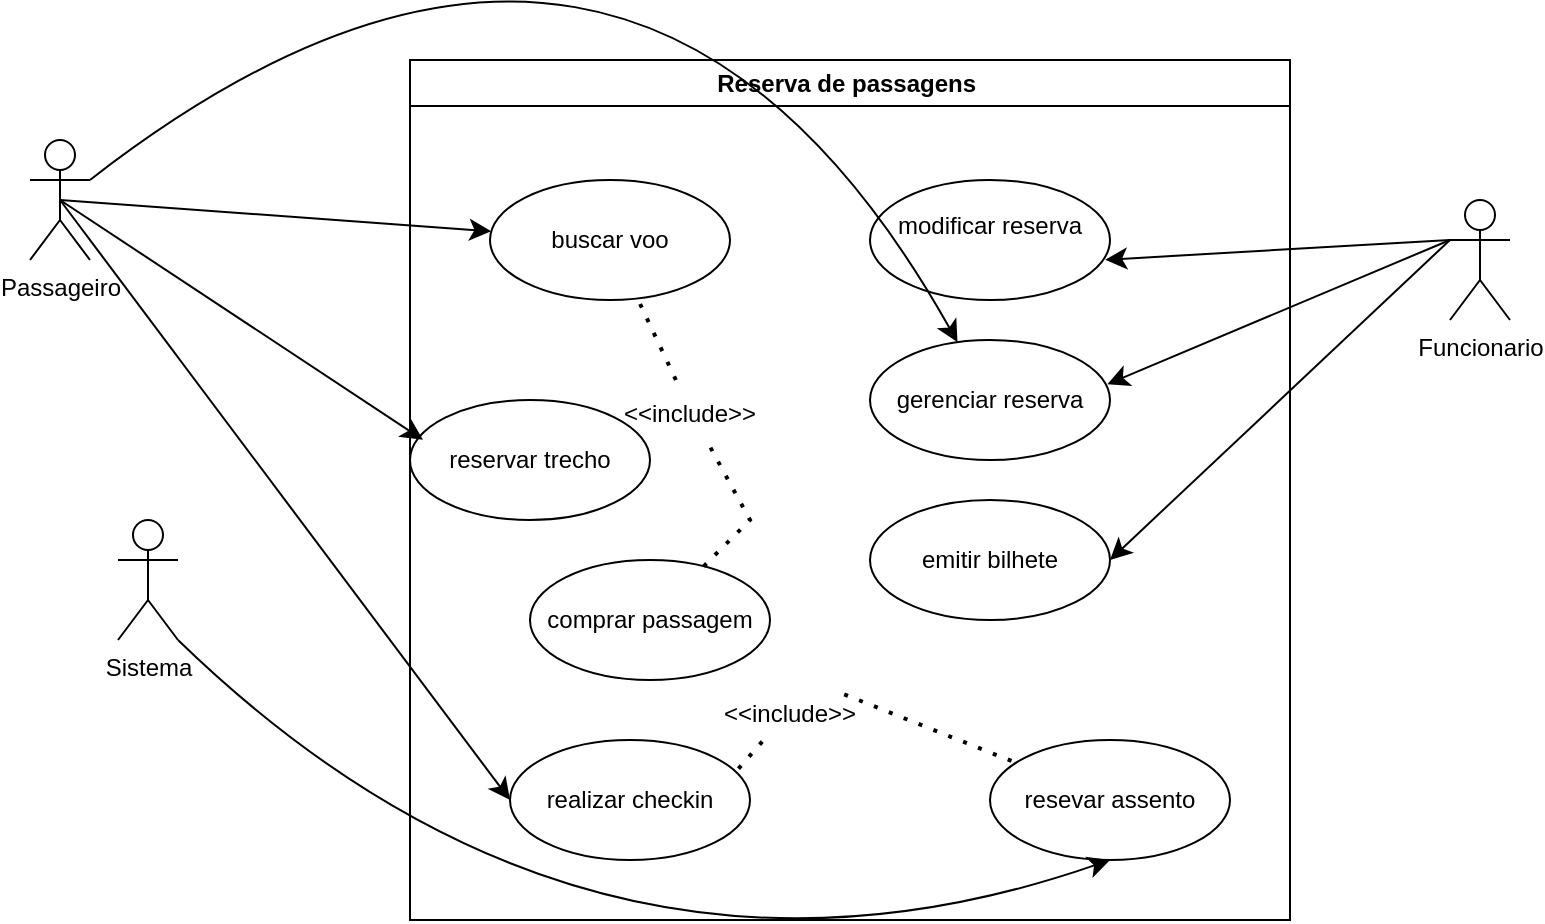 <mxfile version="23.1.5" type="github" pages="4">
  <diagram name="passagem" id="e7e014a7-5840-1c2e-5031-d8a46d1fe8dd">
    <mxGraphModel dx="978" dy="529" grid="1" gridSize="10" guides="1" tooltips="1" connect="1" arrows="1" fold="1" page="1" pageScale="1" pageWidth="1169" pageHeight="826" background="none" math="0" shadow="0">
      <root>
        <mxCell id="0" />
        <mxCell id="1" parent="0" />
        <mxCell id="bTuY_2ifHySx3h4_J5hB-41" value="Reserva de passagens&amp;nbsp;" style="swimlane;whiteSpace=wrap;html=1;" vertex="1" parent="1">
          <mxGeometry x="290" y="170" width="440" height="430" as="geometry" />
        </mxCell>
        <mxCell id="bTuY_2ifHySx3h4_J5hB-47" value="buscar voo" style="ellipse;whiteSpace=wrap;html=1;" vertex="1" parent="bTuY_2ifHySx3h4_J5hB-41">
          <mxGeometry x="40" y="60" width="120" height="60" as="geometry" />
        </mxCell>
        <mxCell id="bTuY_2ifHySx3h4_J5hB-55" value="reservar trecho" style="ellipse;whiteSpace=wrap;html=1;" vertex="1" parent="bTuY_2ifHySx3h4_J5hB-41">
          <mxGeometry y="170" width="120" height="60" as="geometry" />
        </mxCell>
        <mxCell id="bTuY_2ifHySx3h4_J5hB-56" value="comprar passagem" style="ellipse;whiteSpace=wrap;html=1;" vertex="1" parent="bTuY_2ifHySx3h4_J5hB-41">
          <mxGeometry x="60" y="250" width="120" height="60" as="geometry" />
        </mxCell>
        <mxCell id="bTuY_2ifHySx3h4_J5hB-59" value="modificar reserva&lt;div&gt;&lt;br/&gt;&lt;/div&gt;" style="ellipse;whiteSpace=wrap;html=1;" vertex="1" parent="bTuY_2ifHySx3h4_J5hB-41">
          <mxGeometry x="230" y="60" width="120" height="60" as="geometry" />
        </mxCell>
        <mxCell id="bTuY_2ifHySx3h4_J5hB-60" value="gerenciar reserva" style="ellipse;whiteSpace=wrap;html=1;" vertex="1" parent="bTuY_2ifHySx3h4_J5hB-41">
          <mxGeometry x="230" y="140" width="120" height="60" as="geometry" />
        </mxCell>
        <mxCell id="bTuY_2ifHySx3h4_J5hB-65" value="emitir bilhete" style="ellipse;whiteSpace=wrap;html=1;" vertex="1" parent="bTuY_2ifHySx3h4_J5hB-41">
          <mxGeometry x="230" y="220" width="120" height="60" as="geometry" />
        </mxCell>
        <mxCell id="bTuY_2ifHySx3h4_J5hB-67" value="realizar checkin" style="ellipse;whiteSpace=wrap;html=1;" vertex="1" parent="bTuY_2ifHySx3h4_J5hB-41">
          <mxGeometry x="50" y="340" width="120" height="60" as="geometry" />
        </mxCell>
        <mxCell id="bTuY_2ifHySx3h4_J5hB-66" value="resevar assento" style="ellipse;whiteSpace=wrap;html=1;" vertex="1" parent="bTuY_2ifHySx3h4_J5hB-41">
          <mxGeometry x="290" y="340" width="120" height="60" as="geometry" />
        </mxCell>
        <mxCell id="bTuY_2ifHySx3h4_J5hB-84" value="" style="endArrow=none;dashed=1;html=1;dashPattern=1 3;strokeWidth=2;rounded=0;fontSize=12;startSize=8;endSize=8;" edge="1" parent="bTuY_2ifHySx3h4_J5hB-41" source="bTuY_2ifHySx3h4_J5hB-86" target="bTuY_2ifHySx3h4_J5hB-47">
          <mxGeometry width="50" height="50" relative="1" as="geometry">
            <mxPoint x="200" y="250" as="sourcePoint" />
            <mxPoint x="250" y="200" as="targetPoint" />
            <Array as="points" />
          </mxGeometry>
        </mxCell>
        <mxCell id="bTuY_2ifHySx3h4_J5hB-85" value="" style="endArrow=none;dashed=1;html=1;dashPattern=1 3;strokeWidth=2;rounded=0;fontSize=12;startSize=8;endSize=8;exitX=0.952;exitY=0.239;exitDx=0;exitDy=0;exitPerimeter=0;" edge="1" parent="bTuY_2ifHySx3h4_J5hB-41" source="bTuY_2ifHySx3h4_J5hB-87" target="bTuY_2ifHySx3h4_J5hB-66">
          <mxGeometry width="50" height="50" relative="1" as="geometry">
            <mxPoint x="200" y="250" as="sourcePoint" />
            <mxPoint x="250" y="200" as="targetPoint" />
          </mxGeometry>
        </mxCell>
        <mxCell id="IthjM8E0NgC6a8ls3jyf-2" value="" style="endArrow=none;dashed=1;html=1;dashPattern=1 3;strokeWidth=2;rounded=0;fontSize=12;startSize=8;endSize=8;" edge="1" parent="bTuY_2ifHySx3h4_J5hB-41" source="bTuY_2ifHySx3h4_J5hB-56" target="bTuY_2ifHySx3h4_J5hB-86">
          <mxGeometry width="50" height="50" relative="1" as="geometry">
            <mxPoint x="418" y="420" as="sourcePoint" />
            <mxPoint x="408" y="289" as="targetPoint" />
            <Array as="points">
              <mxPoint x="170" y="230" />
            </Array>
          </mxGeometry>
        </mxCell>
        <mxCell id="bTuY_2ifHySx3h4_J5hB-86" value="&lt;font style=&quot;font-size: 12px;&quot;&gt;&amp;lt;&amp;lt;include&amp;gt;&amp;gt;&lt;/font&gt;" style="text;html=1;align=center;verticalAlign=middle;whiteSpace=wrap;rounded=0;fontSize=16;" vertex="1" parent="bTuY_2ifHySx3h4_J5hB-41">
          <mxGeometry x="110" y="160" width="60" height="30" as="geometry" />
        </mxCell>
        <mxCell id="IthjM8E0NgC6a8ls3jyf-3" value="" style="endArrow=none;dashed=1;html=1;dashPattern=1 3;strokeWidth=2;rounded=0;fontSize=12;startSize=8;endSize=8;exitX=0.952;exitY=0.239;exitDx=0;exitDy=0;exitPerimeter=0;" edge="1" parent="bTuY_2ifHySx3h4_J5hB-41" source="bTuY_2ifHySx3h4_J5hB-67" target="bTuY_2ifHySx3h4_J5hB-87">
          <mxGeometry width="50" height="50" relative="1" as="geometry">
            <mxPoint x="444" y="494" as="sourcePoint" />
            <mxPoint x="522" y="503" as="targetPoint" />
          </mxGeometry>
        </mxCell>
        <mxCell id="bTuY_2ifHySx3h4_J5hB-87" value="&lt;font style=&quot;font-size: 12px;&quot;&gt;&amp;lt;&amp;lt;include&amp;gt;&amp;gt;&lt;/font&gt;" style="text;html=1;align=center;verticalAlign=middle;whiteSpace=wrap;rounded=0;fontSize=16;" vertex="1" parent="bTuY_2ifHySx3h4_J5hB-41">
          <mxGeometry x="160" y="310" width="60" height="30" as="geometry" />
        </mxCell>
        <mxCell id="bTuY_2ifHySx3h4_J5hB-69" style="edgeStyle=none;curved=1;rounded=0;orthogonalLoop=1;jettySize=auto;html=1;exitX=0.5;exitY=0.5;exitDx=0;exitDy=0;exitPerimeter=0;fontSize=12;startSize=8;endSize=8;" edge="1" parent="1" source="bTuY_2ifHySx3h4_J5hB-42" target="bTuY_2ifHySx3h4_J5hB-47">
          <mxGeometry relative="1" as="geometry" />
        </mxCell>
        <mxCell id="bTuY_2ifHySx3h4_J5hB-72" style="edgeStyle=none;curved=1;rounded=0;orthogonalLoop=1;jettySize=auto;html=1;exitX=0.5;exitY=0.5;exitDx=0;exitDy=0;exitPerimeter=0;entryX=0;entryY=0.5;entryDx=0;entryDy=0;fontSize=12;startSize=8;endSize=8;" edge="1" parent="1" source="bTuY_2ifHySx3h4_J5hB-42" target="bTuY_2ifHySx3h4_J5hB-67">
          <mxGeometry relative="1" as="geometry" />
        </mxCell>
        <mxCell id="bTuY_2ifHySx3h4_J5hB-74" style="edgeStyle=none;curved=1;rounded=0;orthogonalLoop=1;jettySize=auto;html=1;exitX=1;exitY=0.333;exitDx=0;exitDy=0;exitPerimeter=0;fontSize=12;startSize=8;endSize=8;" edge="1" parent="1" source="bTuY_2ifHySx3h4_J5hB-42" target="bTuY_2ifHySx3h4_J5hB-60">
          <mxGeometry relative="1" as="geometry">
            <Array as="points">
              <mxPoint x="400" y="20" />
            </Array>
          </mxGeometry>
        </mxCell>
        <mxCell id="bTuY_2ifHySx3h4_J5hB-42" value="Passageiro" style="shape=umlActor;verticalLabelPosition=bottom;verticalAlign=top;html=1;outlineConnect=0;" vertex="1" parent="1">
          <mxGeometry x="100" y="210" width="30" height="60" as="geometry" />
        </mxCell>
        <mxCell id="bTuY_2ifHySx3h4_J5hB-79" style="edgeStyle=none;curved=1;rounded=0;orthogonalLoop=1;jettySize=auto;html=1;exitX=0;exitY=0.333;exitDx=0;exitDy=0;exitPerimeter=0;entryX=1;entryY=0.5;entryDx=0;entryDy=0;fontSize=12;startSize=8;endSize=8;" edge="1" parent="1" source="bTuY_2ifHySx3h4_J5hB-45" target="bTuY_2ifHySx3h4_J5hB-65">
          <mxGeometry relative="1" as="geometry" />
        </mxCell>
        <mxCell id="bTuY_2ifHySx3h4_J5hB-45" value="Funcionario&lt;div&gt;&lt;br/&gt;&lt;/div&gt;" style="shape=umlActor;verticalLabelPosition=bottom;verticalAlign=top;html=1;outlineConnect=0;" vertex="1" parent="1">
          <mxGeometry x="810" y="240" width="30" height="60" as="geometry" />
        </mxCell>
        <mxCell id="7cjV_WNWSXSYPgdYOGyX-1" style="edgeStyle=none;curved=1;rounded=0;orthogonalLoop=1;jettySize=auto;html=1;exitX=1;exitY=1;exitDx=0;exitDy=0;exitPerimeter=0;entryX=0.5;entryY=1;entryDx=0;entryDy=0;fontSize=12;startSize=8;endSize=8;" edge="1" parent="1" source="bTuY_2ifHySx3h4_J5hB-63" target="bTuY_2ifHySx3h4_J5hB-66">
          <mxGeometry relative="1" as="geometry">
            <Array as="points">
              <mxPoint x="380" y="660" />
            </Array>
          </mxGeometry>
        </mxCell>
        <mxCell id="bTuY_2ifHySx3h4_J5hB-63" value="Sistema&lt;div&gt;&lt;br/&gt;&lt;/div&gt;" style="shape=umlActor;verticalLabelPosition=bottom;verticalAlign=top;html=1;outlineConnect=0;" vertex="1" parent="1">
          <mxGeometry x="144" y="400" width="30" height="60" as="geometry" />
        </mxCell>
        <mxCell id="bTuY_2ifHySx3h4_J5hB-70" style="edgeStyle=none;curved=1;rounded=0;orthogonalLoop=1;jettySize=auto;html=1;exitX=0.5;exitY=0.5;exitDx=0;exitDy=0;exitPerimeter=0;entryX=0.054;entryY=0.331;entryDx=0;entryDy=0;entryPerimeter=0;fontSize=12;startSize=8;endSize=8;" edge="1" parent="1" source="bTuY_2ifHySx3h4_J5hB-42" target="bTuY_2ifHySx3h4_J5hB-55">
          <mxGeometry relative="1" as="geometry" />
        </mxCell>
        <mxCell id="bTuY_2ifHySx3h4_J5hB-76" style="edgeStyle=none;curved=1;rounded=0;orthogonalLoop=1;jettySize=auto;html=1;exitX=0;exitY=0.333;exitDx=0;exitDy=0;exitPerimeter=0;entryX=0.98;entryY=0.665;entryDx=0;entryDy=0;entryPerimeter=0;fontSize=12;startSize=8;endSize=8;" edge="1" parent="1" source="bTuY_2ifHySx3h4_J5hB-45" target="bTuY_2ifHySx3h4_J5hB-59">
          <mxGeometry relative="1" as="geometry" />
        </mxCell>
        <mxCell id="bTuY_2ifHySx3h4_J5hB-78" style="edgeStyle=none;curved=1;rounded=0;orthogonalLoop=1;jettySize=auto;html=1;exitX=0;exitY=0.333;exitDx=0;exitDy=0;exitPerimeter=0;entryX=0.989;entryY=0.369;entryDx=0;entryDy=0;entryPerimeter=0;fontSize=12;startSize=8;endSize=8;" edge="1" parent="1" source="bTuY_2ifHySx3h4_J5hB-45" target="bTuY_2ifHySx3h4_J5hB-60">
          <mxGeometry relative="1" as="geometry" />
        </mxCell>
      </root>
    </mxGraphModel>
  </diagram>
  <diagram id="fVBwlaTIZfIBu8pahHjH" name="biblioteca">
    <mxGraphModel dx="1326" dy="901" grid="0" gridSize="10" guides="1" tooltips="1" connect="1" arrows="1" fold="1" page="0" pageScale="1" pageWidth="827" pageHeight="1169" math="0" shadow="0">
      <root>
        <mxCell id="0" />
        <mxCell id="1" parent="0" />
        <mxCell id="j6Geos7_DmLptAHbw5nl-1" value="Gestão de biblioteca" style="swimlane;whiteSpace=wrap;html=1;" vertex="1" parent="1">
          <mxGeometry x="-8" y="-51" width="458" height="494" as="geometry" />
        </mxCell>
        <mxCell id="nlgVzagLxHFOSnjScrq1-6" value="Localizar livro" style="ellipse;whiteSpace=wrap;html=1;" vertex="1" parent="j6Geos7_DmLptAHbw5nl-1">
          <mxGeometry x="26" y="68" width="133" height="59" as="geometry" />
        </mxCell>
        <mxCell id="nlgVzagLxHFOSnjScrq1-7" value="Cadastrar usuário" style="ellipse;whiteSpace=wrap;html=1;" vertex="1" parent="j6Geos7_DmLptAHbw5nl-1">
          <mxGeometry x="302" y="56" width="118" height="59" as="geometry" />
        </mxCell>
        <mxCell id="nlgVzagLxHFOSnjScrq1-8" value="Verificar disponibilidade" style="ellipse;whiteSpace=wrap;html=1;" vertex="1" parent="j6Geos7_DmLptAHbw5nl-1">
          <mxGeometry x="15" y="174" width="118" height="59" as="geometry" />
        </mxCell>
        <mxCell id="nlgVzagLxHFOSnjScrq1-9" value="Gerenciar locação" style="ellipse;whiteSpace=wrap;html=1;" vertex="1" parent="j6Geos7_DmLptAHbw5nl-1">
          <mxGeometry x="313" y="211" width="118" height="59" as="geometry" />
        </mxCell>
        <mxCell id="nlgVzagLxHFOSnjScrq1-10" value="Locar livro" style="ellipse;whiteSpace=wrap;html=1;" vertex="1" parent="j6Geos7_DmLptAHbw5nl-1">
          <mxGeometry x="139" y="311" width="118" height="59" as="geometry" />
        </mxCell>
        <mxCell id="nlgVzagLxHFOSnjScrq1-11" value="Notificar atraso" style="ellipse;whiteSpace=wrap;html=1;" vertex="1" parent="j6Geos7_DmLptAHbw5nl-1">
          <mxGeometry x="308" y="407" width="118" height="59" as="geometry" />
        </mxCell>
        <mxCell id="nlgVzagLxHFOSnjScrq1-12" value="Devolver livro" style="ellipse;whiteSpace=wrap;html=1;" vertex="1" parent="j6Geos7_DmLptAHbw5nl-1">
          <mxGeometry x="29" y="352" width="118" height="59" as="geometry" />
        </mxCell>
        <mxCell id="nlgVzagLxHFOSnjScrq1-13" value="Gerenciar LIvros" style="ellipse;whiteSpace=wrap;html=1;" vertex="1" parent="j6Geos7_DmLptAHbw5nl-1">
          <mxGeometry x="310" y="287" width="118" height="59" as="geometry" />
        </mxCell>
        <mxCell id="nlgVzagLxHFOSnjScrq1-24" value="" style="endArrow=none;dashed=1;html=1;dashPattern=1 3;strokeWidth=2;rounded=0;fontSize=12;startSize=8;endSize=8;exitX=0.924;exitY=0.288;exitDx=0;exitDy=0;exitPerimeter=0;entryX=1;entryY=0.5;entryDx=0;entryDy=0;" edge="1" parent="j6Geos7_DmLptAHbw5nl-1" source="X005l-E3qv5P14sejOYt-1" target="nlgVzagLxHFOSnjScrq1-6">
          <mxGeometry width="50" height="50" relative="1" as="geometry">
            <mxPoint x="144" y="159" as="sourcePoint" />
            <mxPoint x="194" y="109" as="targetPoint" />
          </mxGeometry>
        </mxCell>
        <mxCell id="nlgVzagLxHFOSnjScrq1-26" value="" style="endArrow=none;dashed=1;html=1;dashPattern=1 3;strokeWidth=2;rounded=0;fontSize=12;startSize=8;endSize=8;entryX=0.229;entryY=0.898;entryDx=0;entryDy=0;entryPerimeter=0;exitX=1;exitY=0;exitDx=0;exitDy=0;" edge="1" parent="j6Geos7_DmLptAHbw5nl-1" source="X005l-E3qv5P14sejOYt-2" target="nlgVzagLxHFOSnjScrq1-7">
          <mxGeometry width="50" height="50" relative="1" as="geometry">
            <mxPoint x="242" y="245" as="sourcePoint" />
            <mxPoint x="292" y="195" as="targetPoint" />
          </mxGeometry>
        </mxCell>
        <mxCell id="DYihFHmzpy9Mutg4kjjV-2" value="Relocar livro" style="ellipse;whiteSpace=wrap;html=1;" vertex="1" parent="j6Geos7_DmLptAHbw5nl-1">
          <mxGeometry x="38" y="428" width="118" height="59" as="geometry" />
        </mxCell>
        <mxCell id="nlgVzagLxHFOSnjScrq1-27" value="" style="endArrow=none;dashed=1;html=1;dashPattern=1 3;strokeWidth=2;rounded=0;fontSize=12;startSize=8;endSize=8;entryX=0.449;entryY=1.034;entryDx=0;entryDy=0;entryPerimeter=0;" edge="1" parent="j6Geos7_DmLptAHbw5nl-1" source="X005l-E3qv5P14sejOYt-3" target="nlgVzagLxHFOSnjScrq1-8">
          <mxGeometry width="50" height="50" relative="1" as="geometry">
            <mxPoint x="119" y="273" as="sourcePoint" />
            <mxPoint x="292" y="195" as="targetPoint" />
          </mxGeometry>
        </mxCell>
        <mxCell id="DYihFHmzpy9Mutg4kjjV-5" value="Verificar status do estudante" style="ellipse;whiteSpace=wrap;html=1;" vertex="1" parent="j6Geos7_DmLptAHbw5nl-1">
          <mxGeometry x="175" y="96" width="118" height="59" as="geometry" />
        </mxCell>
        <mxCell id="DYihFHmzpy9Mutg4kjjV-7" value="" style="endArrow=none;dashed=1;html=1;dashPattern=1 3;strokeWidth=2;rounded=0;fontSize=12;startSize=8;endSize=8;exitX=0.5;exitY=1;exitDx=0;exitDy=0;" edge="1" parent="j6Geos7_DmLptAHbw5nl-1" source="5ozjHOUVoXHkYVvWSk0v-7" target="DYihFHmzpy9Mutg4kjjV-2">
          <mxGeometry width="50" height="50" relative="1" as="geometry">
            <mxPoint x="197" y="436.5" as="sourcePoint" />
            <mxPoint x="295" y="213" as="targetPoint" />
            <Array as="points">
              <mxPoint x="280" y="435" />
            </Array>
          </mxGeometry>
        </mxCell>
        <mxCell id="DYihFHmzpy9Mutg4kjjV-11" value="" style="endArrow=none;dashed=1;html=1;dashPattern=1 3;strokeWidth=2;rounded=0;fontSize=12;startSize=8;endSize=8;exitX=0;exitY=0.5;exitDx=0;exitDy=0;" edge="1" parent="j6Geos7_DmLptAHbw5nl-1" source="5ozjHOUVoXHkYVvWSk0v-5">
          <mxGeometry width="50" height="50" relative="1" as="geometry">
            <mxPoint x="233" y="361" as="sourcePoint" />
            <mxPoint x="181" y="322" as="targetPoint" />
          </mxGeometry>
        </mxCell>
        <mxCell id="DYihFHmzpy9Mutg4kjjV-12" value="" style="endArrow=none;dashed=1;html=1;dashPattern=1 3;strokeWidth=2;rounded=0;fontSize=12;startSize=8;endSize=8;entryX=0.449;entryY=1.034;entryDx=0;entryDy=0;entryPerimeter=0;" edge="1" parent="j6Geos7_DmLptAHbw5nl-1" source="nlgVzagLxHFOSnjScrq1-10" target="X005l-E3qv5P14sejOYt-3">
          <mxGeometry width="50" height="50" relative="1" as="geometry">
            <mxPoint x="102" y="200" as="sourcePoint" />
            <mxPoint x="64" y="168" as="targetPoint" />
          </mxGeometry>
        </mxCell>
        <mxCell id="X005l-E3qv5P14sejOYt-3" value="&lt;font style=&quot;font-size: 12px;&quot;&gt;&amp;lt;&amp;lt;include&amp;gt;&amp;gt;&lt;/font&gt;" style="text;html=1;align=center;verticalAlign=middle;whiteSpace=wrap;rounded=0;fontSize=16;" vertex="1" parent="j6Geos7_DmLptAHbw5nl-1">
          <mxGeometry x="46" y="257" width="60" height="30" as="geometry" />
        </mxCell>
        <mxCell id="DYihFHmzpy9Mutg4kjjV-13" value="" style="endArrow=none;dashed=1;html=1;dashPattern=1 3;strokeWidth=2;rounded=0;fontSize=12;startSize=8;endSize=8;exitX=0.924;exitY=0.288;exitDx=0;exitDy=0;exitPerimeter=0;entryX=1;entryY=0.5;entryDx=0;entryDy=0;" edge="1" parent="j6Geos7_DmLptAHbw5nl-1" source="nlgVzagLxHFOSnjScrq1-8" target="X005l-E3qv5P14sejOYt-1">
          <mxGeometry width="50" height="50" relative="1" as="geometry">
            <mxPoint x="109" y="124" as="sourcePoint" />
            <mxPoint x="171" y="31" as="targetPoint" />
          </mxGeometry>
        </mxCell>
        <mxCell id="X005l-E3qv5P14sejOYt-1" value="&lt;font style=&quot;font-size: 12px;&quot;&gt;&amp;lt;&amp;lt;include&amp;gt;&amp;gt;&lt;/font&gt;" style="text;html=1;align=center;verticalAlign=middle;whiteSpace=wrap;rounded=0;fontSize=16;" vertex="1" parent="j6Geos7_DmLptAHbw5nl-1">
          <mxGeometry x="73" y="132.5" width="60" height="30" as="geometry" />
        </mxCell>
        <mxCell id="DYihFHmzpy9Mutg4kjjV-14" value="" style="endArrow=none;dashed=1;html=1;dashPattern=1 3;strokeWidth=2;rounded=0;fontSize=12;startSize=8;endSize=8;entryX=0.229;entryY=0.898;entryDx=0;entryDy=0;entryPerimeter=0;exitX=1;exitY=0;exitDx=0;exitDy=0;" edge="1" parent="j6Geos7_DmLptAHbw5nl-1" source="nlgVzagLxHFOSnjScrq1-10" target="X005l-E3qv5P14sejOYt-2">
          <mxGeometry width="50" height="50" relative="1" as="geometry">
            <mxPoint x="169" y="209" as="sourcePoint" />
            <mxPoint x="321" y="63" as="targetPoint" />
          </mxGeometry>
        </mxCell>
        <mxCell id="X005l-E3qv5P14sejOYt-2" value="&lt;font style=&quot;font-size: 12px;&quot;&gt;&amp;lt;&amp;lt;include&amp;gt;&amp;gt;&lt;/font&gt;" style="text;html=1;align=center;verticalAlign=middle;whiteSpace=wrap;rounded=0;fontSize=16;" vertex="1" parent="j6Geos7_DmLptAHbw5nl-1">
          <mxGeometry x="306" y="141.5" width="60" height="30" as="geometry" />
        </mxCell>
        <mxCell id="5ozjHOUVoXHkYVvWSk0v-5" value="&lt;font style=&quot;font-size: 12px;&quot;&gt;&amp;lt;&amp;lt;include&amp;gt;&amp;gt;&lt;/font&gt;" style="text;html=1;align=center;verticalAlign=middle;whiteSpace=wrap;rounded=0;fontSize=16;" vertex="1" parent="j6Geos7_DmLptAHbw5nl-1">
          <mxGeometry x="175" y="218" width="60" height="30" as="geometry" />
        </mxCell>
        <mxCell id="5ozjHOUVoXHkYVvWSk0v-6" value="" style="endArrow=none;dashed=1;html=1;dashPattern=1 3;strokeWidth=2;rounded=0;fontSize=12;startSize=8;endSize=8;exitX=0;exitY=0.5;exitDx=0;exitDy=0;" edge="1" parent="j6Geos7_DmLptAHbw5nl-1" source="DYihFHmzpy9Mutg4kjjV-5" target="5ozjHOUVoXHkYVvWSk0v-5">
          <mxGeometry width="50" height="50" relative="1" as="geometry">
            <mxPoint x="143" y="106" as="sourcePoint" />
            <mxPoint x="173" y="271" as="targetPoint" />
          </mxGeometry>
        </mxCell>
        <mxCell id="5ozjHOUVoXHkYVvWSk0v-7" value="&lt;font style=&quot;font-size: 12px;&quot;&gt;&amp;lt;&amp;lt;extend&amp;gt;&amp;gt;&lt;/font&gt;" style="text;html=1;align=center;verticalAlign=middle;whiteSpace=wrap;rounded=0;fontSize=16;" vertex="1" parent="j6Geos7_DmLptAHbw5nl-1">
          <mxGeometry x="250" y="416" width="60" height="30" as="geometry" />
        </mxCell>
        <mxCell id="5ozjHOUVoXHkYVvWSk0v-8" value="" style="endArrow=none;dashed=1;html=1;dashPattern=1 3;strokeWidth=2;rounded=0;fontSize=12;startSize=8;endSize=8;exitX=0.5;exitY=1;exitDx=0;exitDy=0;" edge="1" parent="j6Geos7_DmLptAHbw5nl-1" source="DYihFHmzpy9Mutg4kjjV-5" target="5ozjHOUVoXHkYVvWSk0v-7">
          <mxGeometry width="50" height="50" relative="1" as="geometry">
            <mxPoint x="226" y="104" as="sourcePoint" />
            <mxPoint x="146" y="400" as="targetPoint" />
            <Array as="points" />
          </mxGeometry>
        </mxCell>
        <mxCell id="nlgVzagLxHFOSnjScrq1-19" style="edgeStyle=none;curved=1;rounded=0;orthogonalLoop=1;jettySize=auto;html=1;exitX=0.5;exitY=0.5;exitDx=0;exitDy=0;exitPerimeter=0;fontSize=12;startSize=8;endSize=8;" edge="1" parent="1" source="nlgVzagLxHFOSnjScrq1-1" target="nlgVzagLxHFOSnjScrq1-6">
          <mxGeometry relative="1" as="geometry" />
        </mxCell>
        <mxCell id="nlgVzagLxHFOSnjScrq1-23" style="edgeStyle=none;curved=1;rounded=0;orthogonalLoop=1;jettySize=auto;html=1;exitX=0.5;exitY=0.5;exitDx=0;exitDy=0;exitPerimeter=0;fontSize=12;startSize=8;endSize=8;" edge="1" parent="1" source="nlgVzagLxHFOSnjScrq1-1" target="nlgVzagLxHFOSnjScrq1-12">
          <mxGeometry relative="1" as="geometry" />
        </mxCell>
        <mxCell id="DYihFHmzpy9Mutg4kjjV-3" style="edgeStyle=none;curved=1;rounded=0;orthogonalLoop=1;jettySize=auto;html=1;exitX=1;exitY=1;exitDx=0;exitDy=0;exitPerimeter=0;fontSize=12;startSize=8;endSize=8;" edge="1" parent="1" source="nlgVzagLxHFOSnjScrq1-1" target="DYihFHmzpy9Mutg4kjjV-2">
          <mxGeometry relative="1" as="geometry">
            <Array as="points">
              <mxPoint x="-177" y="421" />
            </Array>
          </mxGeometry>
        </mxCell>
        <mxCell id="nlgVzagLxHFOSnjScrq1-1" value="Estudante" style="shape=umlActor;verticalLabelPosition=bottom;verticalAlign=top;html=1;outlineConnect=0;" vertex="1" parent="1">
          <mxGeometry x="-147" y="91" width="30" height="60" as="geometry" />
        </mxCell>
        <mxCell id="nlgVzagLxHFOSnjScrq1-18" style="edgeStyle=none;curved=1;rounded=0;orthogonalLoop=1;jettySize=auto;html=1;exitX=0.5;exitY=0.5;exitDx=0;exitDy=0;exitPerimeter=0;entryX=1;entryY=0.5;entryDx=0;entryDy=0;fontSize=12;startSize=8;endSize=8;" edge="1" parent="1" source="nlgVzagLxHFOSnjScrq1-2" target="nlgVzagLxHFOSnjScrq1-11">
          <mxGeometry relative="1" as="geometry" />
        </mxCell>
        <mxCell id="jSt8gxEDG5biecXYIxc5-1" style="edgeStyle=none;curved=1;rounded=0;orthogonalLoop=1;jettySize=auto;html=1;exitX=0.5;exitY=0.5;exitDx=0;exitDy=0;exitPerimeter=0;fontSize=12;startSize=8;endSize=8;" edge="1" parent="1" source="nlgVzagLxHFOSnjScrq1-2" target="nlgVzagLxHFOSnjScrq1-10">
          <mxGeometry relative="1" as="geometry">
            <Array as="points">
              <mxPoint x="305" y="320" />
            </Array>
          </mxGeometry>
        </mxCell>
        <mxCell id="nlgVzagLxHFOSnjScrq1-2" value="SIstema" style="shape=umlActor;verticalLabelPosition=bottom;verticalAlign=top;html=1;outlineConnect=0;" vertex="1" parent="1">
          <mxGeometry x="530" y="294" width="30" height="60" as="geometry" />
        </mxCell>
        <mxCell id="nlgVzagLxHFOSnjScrq1-14" style="edgeStyle=none;curved=1;rounded=0;orthogonalLoop=1;jettySize=auto;html=1;exitX=0.5;exitY=0.5;exitDx=0;exitDy=0;exitPerimeter=0;fontSize=12;startSize=8;endSize=8;" edge="1" parent="1" source="nlgVzagLxHFOSnjScrq1-3" target="nlgVzagLxHFOSnjScrq1-7">
          <mxGeometry relative="1" as="geometry" />
        </mxCell>
        <mxCell id="nlgVzagLxHFOSnjScrq1-15" style="edgeStyle=none;curved=1;rounded=0;orthogonalLoop=1;jettySize=auto;html=1;exitX=0.5;exitY=0.5;exitDx=0;exitDy=0;exitPerimeter=0;fontSize=12;startSize=8;endSize=8;" edge="1" parent="1" source="nlgVzagLxHFOSnjScrq1-3" target="nlgVzagLxHFOSnjScrq1-9">
          <mxGeometry relative="1" as="geometry" />
        </mxCell>
        <mxCell id="nlgVzagLxHFOSnjScrq1-17" style="edgeStyle=none;curved=1;rounded=0;orthogonalLoop=1;jettySize=auto;html=1;exitX=0.5;exitY=0.5;exitDx=0;exitDy=0;exitPerimeter=0;entryX=1;entryY=0;entryDx=0;entryDy=0;fontSize=12;startSize=8;endSize=8;" edge="1" parent="1" source="nlgVzagLxHFOSnjScrq1-3" target="nlgVzagLxHFOSnjScrq1-13">
          <mxGeometry relative="1" as="geometry" />
        </mxCell>
        <mxCell id="nlgVzagLxHFOSnjScrq1-21" style="edgeStyle=none;curved=1;rounded=0;orthogonalLoop=1;jettySize=auto;html=1;exitX=0.5;exitY=0.5;exitDx=0;exitDy=0;exitPerimeter=0;fontSize=12;startSize=8;endSize=8;" edge="1" parent="1" source="nlgVzagLxHFOSnjScrq1-3" target="nlgVzagLxHFOSnjScrq1-6">
          <mxGeometry relative="1" as="geometry">
            <Array as="points">
              <mxPoint x="389" y="-289" />
            </Array>
          </mxGeometry>
        </mxCell>
        <mxCell id="nlgVzagLxHFOSnjScrq1-3" value="Bibliotecário" style="shape=umlActor;verticalLabelPosition=bottom;verticalAlign=top;html=1;outlineConnect=0;fontStyle=1" vertex="1" parent="1">
          <mxGeometry x="585" y="47" width="30" height="60" as="geometry" />
        </mxCell>
      </root>
    </mxGraphModel>
  </diagram>
  <diagram id="MXPufijlmOlHKZAgyr5K" name="comercioEletronico">
    <mxGraphModel dx="1280" dy="876" grid="0" gridSize="10" guides="1" tooltips="1" connect="1" arrows="1" fold="1" page="0" pageScale="1" pageWidth="827" pageHeight="1169" math="0" shadow="0">
      <root>
        <mxCell id="0" />
        <mxCell id="1" parent="0" />
        <mxCell id="REKRYiSPzwIHYZVFVedm-14" style="edgeStyle=none;curved=1;rounded=0;orthogonalLoop=1;jettySize=auto;html=1;exitX=0.5;exitY=0.5;exitDx=0;exitDy=0;exitPerimeter=0;entryX=0;entryY=0.5;entryDx=0;entryDy=0;fontSize=12;startSize=8;endSize=8;" edge="1" parent="1" source="uj6k5DtWUqaRUv-SvFCn-1" target="REKRYiSPzwIHYZVFVedm-11">
          <mxGeometry relative="1" as="geometry" />
        </mxCell>
        <mxCell id="REKRYiSPzwIHYZVFVedm-16" style="edgeStyle=none;curved=1;rounded=0;orthogonalLoop=1;jettySize=auto;html=1;exitX=0.5;exitY=0.5;exitDx=0;exitDy=0;exitPerimeter=0;fontSize=12;startSize=8;endSize=8;" edge="1" parent="1" source="uj6k5DtWUqaRUv-SvFCn-1" target="REKRYiSPzwIHYZVFVedm-1">
          <mxGeometry relative="1" as="geometry" />
        </mxCell>
        <mxCell id="REKRYiSPzwIHYZVFVedm-21" style="edgeStyle=none;curved=1;rounded=0;orthogonalLoop=1;jettySize=auto;html=1;exitX=0.5;exitY=0.5;exitDx=0;exitDy=0;exitPerimeter=0;entryX=0;entryY=0;entryDx=0;entryDy=0;fontSize=12;startSize=8;endSize=8;" edge="1" parent="1" source="uj6k5DtWUqaRUv-SvFCn-1" target="REKRYiSPzwIHYZVFVedm-12">
          <mxGeometry relative="1" as="geometry">
            <Array as="points">
              <mxPoint x="-23" y="-17" />
            </Array>
          </mxGeometry>
        </mxCell>
        <mxCell id="REKRYiSPzwIHYZVFVedm-26" style="edgeStyle=none;curved=1;rounded=0;orthogonalLoop=1;jettySize=auto;html=1;exitX=0.5;exitY=0.5;exitDx=0;exitDy=0;exitPerimeter=0;fontSize=12;startSize=8;endSize=8;" edge="1" parent="1" source="uj6k5DtWUqaRUv-SvFCn-1" target="REKRYiSPzwIHYZVFVedm-4">
          <mxGeometry relative="1" as="geometry">
            <Array as="points">
              <mxPoint x="-189" y="664" />
            </Array>
          </mxGeometry>
        </mxCell>
        <mxCell id="uj6k5DtWUqaRUv-SvFCn-1" value="cliente" style="shape=umlActor;verticalLabelPosition=bottom;verticalAlign=top;html=1;outlineConnect=0;" vertex="1" parent="1">
          <mxGeometry x="-191" y="51" width="30" height="60" as="geometry" />
        </mxCell>
        <mxCell id="REKRYiSPzwIHYZVFVedm-15" style="edgeStyle=none;curved=1;rounded=0;orthogonalLoop=1;jettySize=auto;html=1;exitX=0.5;exitY=0.5;exitDx=0;exitDy=0;exitPerimeter=0;entryX=1;entryY=0.5;entryDx=0;entryDy=0;fontSize=12;startSize=8;endSize=8;" edge="1" parent="1" source="uj6k5DtWUqaRUv-SvFCn-2" target="REKRYiSPzwIHYZVFVedm-11">
          <mxGeometry relative="1" as="geometry" />
        </mxCell>
        <mxCell id="REKRYiSPzwIHYZVFVedm-20" style="edgeStyle=none;curved=1;rounded=0;orthogonalLoop=1;jettySize=auto;html=1;exitX=0.5;exitY=0.5;exitDx=0;exitDy=0;exitPerimeter=0;fontSize=12;startSize=8;endSize=8;" edge="1" parent="1" source="uj6k5DtWUqaRUv-SvFCn-2" target="REKRYiSPzwIHYZVFVedm-8">
          <mxGeometry relative="1" as="geometry">
            <Array as="points">
              <mxPoint x="408" y="136" />
            </Array>
          </mxGeometry>
        </mxCell>
        <mxCell id="REKRYiSPzwIHYZVFVedm-27" style="edgeStyle=none;curved=1;rounded=0;orthogonalLoop=1;jettySize=auto;html=1;exitX=0.5;exitY=0.5;exitDx=0;exitDy=0;exitPerimeter=0;fontSize=12;startSize=8;endSize=8;" edge="1" parent="1" source="uj6k5DtWUqaRUv-SvFCn-2" target="REKRYiSPzwIHYZVFVedm-5">
          <mxGeometry relative="1" as="geometry">
            <Array as="points">
              <mxPoint x="504" y="223" />
            </Array>
          </mxGeometry>
        </mxCell>
        <mxCell id="uj6k5DtWUqaRUv-SvFCn-2" value="administrador" style="shape=umlActor;verticalLabelPosition=bottom;verticalAlign=top;html=1;outlineConnect=0;" vertex="1" parent="1">
          <mxGeometry x="506" y="-11" width="30" height="60" as="geometry" />
        </mxCell>
        <mxCell id="REKRYiSPzwIHYZVFVedm-28" style="edgeStyle=none;curved=1;rounded=0;orthogonalLoop=1;jettySize=auto;html=1;exitX=0;exitY=0.333;exitDx=0;exitDy=0;exitPerimeter=0;entryX=1;entryY=1;entryDx=0;entryDy=0;fontSize=12;startSize=8;endSize=8;" edge="1" parent="1" source="uj6k5DtWUqaRUv-SvFCn-3" target="REKRYiSPzwIHYZVFVedm-4">
          <mxGeometry relative="1" as="geometry" />
        </mxCell>
        <mxCell id="REKRYiSPzwIHYZVFVedm-29" style="edgeStyle=none;curved=1;rounded=0;orthogonalLoop=1;jettySize=auto;html=1;exitX=0;exitY=0.333;exitDx=0;exitDy=0;exitPerimeter=0;fontSize=12;startSize=8;endSize=8;" edge="1" parent="1" source="uj6k5DtWUqaRUv-SvFCn-3" target="REKRYiSPzwIHYZVFVedm-2">
          <mxGeometry relative="1" as="geometry" />
        </mxCell>
        <mxCell id="uj6k5DtWUqaRUv-SvFCn-3" value="sistema&lt;div&gt;&lt;br/&gt;&lt;/div&gt;" style="shape=umlActor;verticalLabelPosition=bottom;verticalAlign=top;html=1;outlineConnect=0;" vertex="1" parent="1">
          <mxGeometry x="500" y="284" width="30" height="60" as="geometry" />
        </mxCell>
        <mxCell id="uj6k5DtWUqaRUv-SvFCn-4" value="Sistema de comércio eletônioc" style="swimlane;whiteSpace=wrap;html=1;" vertex="1" parent="1">
          <mxGeometry x="-69" y="-53" width="496" height="485" as="geometry" />
        </mxCell>
        <mxCell id="REKRYiSPzwIHYZVFVedm-2" value="finalizar compra&lt;div&gt;&lt;br/&gt;&lt;/div&gt;" style="ellipse;whiteSpace=wrap;html=1;" vertex="1" parent="uj6k5DtWUqaRUv-SvFCn-4">
          <mxGeometry x="345" y="140" width="118" height="59" as="geometry" />
        </mxCell>
        <mxCell id="REKRYiSPzwIHYZVFVedm-4" value="realizar pagamento" style="ellipse;whiteSpace=wrap;html=1;" vertex="1" parent="uj6k5DtWUqaRUv-SvFCn-4">
          <mxGeometry x="364" y="271" width="118" height="59" as="geometry" />
        </mxCell>
        <mxCell id="REKRYiSPzwIHYZVFVedm-5" value="gerenciar entrega" style="ellipse;whiteSpace=wrap;html=1;" vertex="1" parent="uj6k5DtWUqaRUv-SvFCn-4">
          <mxGeometry x="321" y="387" width="118" height="59" as="geometry" />
        </mxCell>
        <mxCell id="REKRYiSPzwIHYZVFVedm-6" value="visualizar detalhes do produto" style="ellipse;whiteSpace=wrap;html=1;" vertex="1" parent="uj6k5DtWUqaRUv-SvFCn-4">
          <mxGeometry x="12" y="264" width="118" height="59" as="geometry" />
        </mxCell>
        <mxCell id="REKRYiSPzwIHYZVFVedm-7" value="adicionar produto no carrinho" style="ellipse;whiteSpace=wrap;html=1;" vertex="1" parent="uj6k5DtWUqaRUv-SvFCn-4">
          <mxGeometry x="91" y="336" width="118" height="59" as="geometry" />
        </mxCell>
        <mxCell id="REKRYiSPzwIHYZVFVedm-8" value="gerenciar produto" style="ellipse;whiteSpace=wrap;html=1;" vertex="1" parent="uj6k5DtWUqaRUv-SvFCn-4">
          <mxGeometry x="203" y="257" width="118" height="59" as="geometry" />
        </mxCell>
        <mxCell id="REKRYiSPzwIHYZVFVedm-9" value="gerenciar carrinho" style="ellipse;whiteSpace=wrap;html=1;" vertex="1" parent="uj6k5DtWUqaRUv-SvFCn-4">
          <mxGeometry x="22" y="397" width="118" height="59" as="geometry" />
        </mxCell>
        <mxCell id="REKRYiSPzwIHYZVFVedm-11" value="loguin" style="ellipse;whiteSpace=wrap;html=1;" vertex="1" parent="uj6k5DtWUqaRUv-SvFCn-4">
          <mxGeometry x="177" y="42" width="118" height="59" as="geometry" />
        </mxCell>
        <mxCell id="REKRYiSPzwIHYZVFVedm-12" value="refazer compra" style="ellipse;whiteSpace=wrap;html=1;" vertex="1" parent="uj6k5DtWUqaRUv-SvFCn-4">
          <mxGeometry x="197" y="140" width="118" height="59" as="geometry" />
        </mxCell>
        <mxCell id="REKRYiSPzwIHYZVFVedm-1" value="buscar produto" style="ellipse;whiteSpace=wrap;html=1;" vertex="1" parent="uj6k5DtWUqaRUv-SvFCn-4">
          <mxGeometry x="57" y="145" width="118" height="59" as="geometry" />
        </mxCell>
        <mxCell id="REKRYiSPzwIHYZVFVedm-17" value="" style="endArrow=none;dashed=1;html=1;dashPattern=1 3;strokeWidth=2;rounded=0;fontSize=12;startSize=8;endSize=8;entryX=0.5;entryY=1;entryDx=0;entryDy=0;" edge="1" parent="uj6k5DtWUqaRUv-SvFCn-4" source="ECjzCO5PuJ4nFNXqjO2I-5" target="REKRYiSPzwIHYZVFVedm-1">
          <mxGeometry width="50" height="50" relative="1" as="geometry">
            <mxPoint x="245" y="247" as="sourcePoint" />
            <mxPoint x="295" y="197" as="targetPoint" />
          </mxGeometry>
        </mxCell>
        <mxCell id="REKRYiSPzwIHYZVFVedm-18" value="" style="endArrow=none;dashed=1;html=1;dashPattern=1 3;strokeWidth=2;rounded=0;fontSize=12;startSize=8;endSize=8;entryX=0.992;entryY=0.763;entryDx=0;entryDy=0;entryPerimeter=0;exitX=1;exitY=0.5;exitDx=0;exitDy=0;" edge="1" parent="uj6k5DtWUqaRUv-SvFCn-4" source="ECjzCO5PuJ4nFNXqjO2I-7" target="REKRYiSPzwIHYZVFVedm-1">
          <mxGeometry width="50" height="50" relative="1" as="geometry">
            <mxPoint x="245" y="247" as="sourcePoint" />
            <mxPoint x="295" y="197" as="targetPoint" />
          </mxGeometry>
        </mxCell>
        <mxCell id="REKRYiSPzwIHYZVFVedm-24" value="" style="endArrow=none;dashed=1;html=1;dashPattern=1 3;strokeWidth=2;rounded=0;fontSize=12;startSize=8;endSize=8;" edge="1" parent="uj6k5DtWUqaRUv-SvFCn-4" source="ECjzCO5PuJ4nFNXqjO2I-1" target="REKRYiSPzwIHYZVFVedm-11">
          <mxGeometry width="50" height="50" relative="1" as="geometry">
            <mxPoint x="238" y="250" as="sourcePoint" />
            <mxPoint x="288" y="200" as="targetPoint" />
          </mxGeometry>
        </mxCell>
        <mxCell id="REKRYiSPzwIHYZVFVedm-25" value="" style="endArrow=none;dashed=1;html=1;dashPattern=1 3;strokeWidth=2;rounded=0;fontSize=12;startSize=8;endSize=8;entryX=0.941;entryY=0.881;entryDx=0;entryDy=0;entryPerimeter=0;" edge="1" parent="uj6k5DtWUqaRUv-SvFCn-4" source="ECjzCO5PuJ4nFNXqjO2I-3" target="REKRYiSPzwIHYZVFVedm-11">
          <mxGeometry width="50" height="50" relative="1" as="geometry">
            <mxPoint x="238" y="250" as="sourcePoint" />
            <mxPoint x="288" y="200" as="targetPoint" />
          </mxGeometry>
        </mxCell>
        <mxCell id="ECjzCO5PuJ4nFNXqjO2I-1" value="&lt;font style=&quot;font-size: 12px;&quot;&gt;&amp;lt;&amp;lt;include&amp;gt;&amp;gt;&lt;/font&gt;" style="text;html=1;align=center;verticalAlign=middle;whiteSpace=wrap;rounded=0;fontSize=16;" vertex="1" parent="uj6k5DtWUqaRUv-SvFCn-4">
          <mxGeometry x="226" y="105" width="60" height="30" as="geometry" />
        </mxCell>
        <mxCell id="ECjzCO5PuJ4nFNXqjO2I-2" value="" style="endArrow=none;dashed=1;html=1;dashPattern=1 3;strokeWidth=2;rounded=0;fontSize=12;startSize=8;endSize=8;" edge="1" parent="uj6k5DtWUqaRUv-SvFCn-4" source="REKRYiSPzwIHYZVFVedm-12" target="ECjzCO5PuJ4nFNXqjO2I-1">
          <mxGeometry width="50" height="50" relative="1" as="geometry">
            <mxPoint x="187" y="78" as="sourcePoint" />
            <mxPoint x="179" y="39" as="targetPoint" />
          </mxGeometry>
        </mxCell>
        <mxCell id="ECjzCO5PuJ4nFNXqjO2I-3" value="&lt;font style=&quot;font-size: 12px;&quot;&gt;&amp;lt;&amp;lt;include&amp;gt;&amp;gt;&lt;/font&gt;" style="text;html=1;align=center;verticalAlign=middle;whiteSpace=wrap;rounded=0;fontSize=16;" vertex="1" parent="uj6k5DtWUqaRUv-SvFCn-4">
          <mxGeometry x="306" y="105" width="60" height="30" as="geometry" />
        </mxCell>
        <mxCell id="ECjzCO5PuJ4nFNXqjO2I-4" value="" style="endArrow=none;dashed=1;html=1;dashPattern=1 3;strokeWidth=2;rounded=0;fontSize=12;startSize=8;endSize=8;entryX=0.941;entryY=0.881;entryDx=0;entryDy=0;entryPerimeter=0;" edge="1" parent="uj6k5DtWUqaRUv-SvFCn-4" source="REKRYiSPzwIHYZVFVedm-2" target="ECjzCO5PuJ4nFNXqjO2I-3">
          <mxGeometry width="50" height="50" relative="1" as="geometry">
            <mxPoint x="305" y="84" as="sourcePoint" />
            <mxPoint x="225" y="32" as="targetPoint" />
          </mxGeometry>
        </mxCell>
        <mxCell id="ECjzCO5PuJ4nFNXqjO2I-5" value="&lt;font style=&quot;font-size: 12px;&quot;&gt;&amp;lt;&amp;lt;include&amp;gt;&amp;gt;&lt;/font&gt;" style="text;html=1;align=center;verticalAlign=middle;whiteSpace=wrap;rounded=0;fontSize=16;" vertex="1" parent="uj6k5DtWUqaRUv-SvFCn-4">
          <mxGeometry x="59" y="216" width="60" height="30" as="geometry" />
        </mxCell>
        <mxCell id="ECjzCO5PuJ4nFNXqjO2I-6" value="" style="endArrow=none;dashed=1;html=1;dashPattern=1 3;strokeWidth=2;rounded=0;fontSize=12;startSize=8;endSize=8;entryX=0.5;entryY=1;entryDx=0;entryDy=0;" edge="1" parent="uj6k5DtWUqaRUv-SvFCn-4" source="REKRYiSPzwIHYZVFVedm-6" target="ECjzCO5PuJ4nFNXqjO2I-5">
          <mxGeometry width="50" height="50" relative="1" as="geometry">
            <mxPoint x="22" y="203" as="sourcePoint" />
            <mxPoint x="53" y="142" as="targetPoint" />
          </mxGeometry>
        </mxCell>
        <mxCell id="ECjzCO5PuJ4nFNXqjO2I-7" value="&lt;font style=&quot;font-size: 12px;&quot;&gt;&amp;lt;&amp;lt;include&amp;gt;&amp;gt;&lt;/font&gt;" style="text;html=1;align=center;verticalAlign=middle;whiteSpace=wrap;rounded=0;fontSize=16;" vertex="1" parent="uj6k5DtWUqaRUv-SvFCn-4">
          <mxGeometry x="137" y="227.5" width="60" height="30" as="geometry" />
        </mxCell>
        <mxCell id="ECjzCO5PuJ4nFNXqjO2I-8" value="" style="endArrow=none;dashed=1;html=1;dashPattern=1 3;strokeWidth=2;rounded=0;fontSize=12;startSize=8;endSize=8;entryX=0.992;entryY=0.763;entryDx=0;entryDy=0;entryPerimeter=0;exitX=1;exitY=0.5;exitDx=0;exitDy=0;" edge="1" parent="uj6k5DtWUqaRUv-SvFCn-4" source="REKRYiSPzwIHYZVFVedm-7" target="ECjzCO5PuJ4nFNXqjO2I-7">
          <mxGeometry width="50" height="50" relative="1" as="geometry">
            <mxPoint x="146" y="304" as="sourcePoint" />
            <mxPoint x="111" y="128" as="targetPoint" />
          </mxGeometry>
        </mxCell>
        <mxCell id="REKRYiSPzwIHYZVFVedm-19" style="edgeStyle=none;curved=1;rounded=0;orthogonalLoop=1;jettySize=auto;html=1;exitX=0.5;exitY=0.5;exitDx=0;exitDy=0;exitPerimeter=0;entryX=0.068;entryY=0.169;entryDx=0;entryDy=0;entryPerimeter=0;fontSize=12;startSize=8;endSize=8;" edge="1" parent="1" source="uj6k5DtWUqaRUv-SvFCn-1" target="REKRYiSPzwIHYZVFVedm-9">
          <mxGeometry relative="1" as="geometry" />
        </mxCell>
      </root>
    </mxGraphModel>
  </diagram>
  <diagram id="J3MIAQ6PeQNd9IxQHk4h" name="gestaoAcademica">
    <mxGraphModel dx="1280" dy="876" grid="0" gridSize="10" guides="1" tooltips="1" connect="1" arrows="1" fold="1" page="0" pageScale="1" pageWidth="827" pageHeight="1169" math="0" shadow="0">
      <root>
        <mxCell id="0" />
        <mxCell id="1" parent="0" />
        <mxCell id="UyRwZ7FVrHUjc-HPU8H5-11" style="edgeStyle=none;curved=1;rounded=0;orthogonalLoop=1;jettySize=auto;html=1;exitX=0.75;exitY=0.1;exitDx=0;exitDy=0;exitPerimeter=0;entryX=0;entryY=0.5;entryDx=0;entryDy=0;fontSize=12;startSize=8;endSize=8;" edge="1" parent="1" source="eKb1F3524VWfab44wUni-1" target="UyRwZ7FVrHUjc-HPU8H5-2">
          <mxGeometry relative="1" as="geometry" />
        </mxCell>
        <mxCell id="UyRwZ7FVrHUjc-HPU8H5-12" style="edgeStyle=none;curved=1;rounded=0;orthogonalLoop=1;jettySize=auto;html=1;exitX=0.5;exitY=0.5;exitDx=0;exitDy=0;exitPerimeter=0;entryX=0;entryY=0.5;entryDx=0;entryDy=0;fontSize=12;startSize=8;endSize=8;" edge="1" parent="1" source="eKb1F3524VWfab44wUni-1" target="UyRwZ7FVrHUjc-HPU8H5-1">
          <mxGeometry relative="1" as="geometry" />
        </mxCell>
        <mxCell id="UyRwZ7FVrHUjc-HPU8H5-13" style="edgeStyle=none;curved=1;rounded=0;orthogonalLoop=1;jettySize=auto;html=1;exitX=0.5;exitY=0.5;exitDx=0;exitDy=0;exitPerimeter=0;entryX=0;entryY=0.5;entryDx=0;entryDy=0;fontSize=12;startSize=8;endSize=8;" edge="1" parent="1" source="eKb1F3524VWfab44wUni-1" target="UyRwZ7FVrHUjc-HPU8H5-9">
          <mxGeometry relative="1" as="geometry" />
        </mxCell>
        <mxCell id="UyRwZ7FVrHUjc-HPU8H5-14" style="edgeStyle=none;curved=1;rounded=0;orthogonalLoop=1;jettySize=auto;html=1;exitX=0.5;exitY=0.5;exitDx=0;exitDy=0;exitPerimeter=0;entryX=0;entryY=0;entryDx=0;entryDy=0;fontSize=12;startSize=8;endSize=8;" edge="1" parent="1" source="eKb1F3524VWfab44wUni-1" target="UyRwZ7FVrHUjc-HPU8H5-3">
          <mxGeometry relative="1" as="geometry" />
        </mxCell>
        <mxCell id="UyRwZ7FVrHUjc-HPU8H5-27" style="edgeStyle=none;curved=1;rounded=0;orthogonalLoop=1;jettySize=auto;html=1;exitX=0.5;exitY=0.5;exitDx=0;exitDy=0;exitPerimeter=0;fontSize=12;startSize=8;endSize=8;" edge="1" parent="1" source="eKb1F3524VWfab44wUni-1" target="UyRwZ7FVrHUjc-HPU8H5-26">
          <mxGeometry relative="1" as="geometry" />
        </mxCell>
        <mxCell id="eKb1F3524VWfab44wUni-1" value="estudantes&lt;div&gt;&lt;br/&gt;&lt;/div&gt;" style="shape=umlActor;verticalLabelPosition=bottom;verticalAlign=top;html=1;outlineConnect=0;" vertex="1" parent="1">
          <mxGeometry x="-120" y="193" width="30" height="60" as="geometry" />
        </mxCell>
        <mxCell id="UyRwZ7FVrHUjc-HPU8H5-22" style="edgeStyle=none;curved=1;rounded=0;orthogonalLoop=1;jettySize=auto;html=1;exitX=0;exitY=0.333;exitDx=0;exitDy=0;exitPerimeter=0;fontSize=12;startSize=8;endSize=8;" edge="1" parent="1" source="eKb1F3524VWfab44wUni-2" target="UyRwZ7FVrHUjc-HPU8H5-4">
          <mxGeometry relative="1" as="geometry" />
        </mxCell>
        <mxCell id="UyRwZ7FVrHUjc-HPU8H5-23" style="edgeStyle=none;curved=1;rounded=0;orthogonalLoop=1;jettySize=auto;html=1;exitX=0;exitY=0.333;exitDx=0;exitDy=0;exitPerimeter=0;entryX=1;entryY=0.5;entryDx=0;entryDy=0;fontSize=12;startSize=8;endSize=8;" edge="1" parent="1" source="eKb1F3524VWfab44wUni-2" target="UyRwZ7FVrHUjc-HPU8H5-5">
          <mxGeometry relative="1" as="geometry" />
        </mxCell>
        <mxCell id="UyRwZ7FVrHUjc-HPU8H5-24" style="edgeStyle=none;curved=1;rounded=0;orthogonalLoop=1;jettySize=auto;html=1;exitX=0;exitY=0.333;exitDx=0;exitDy=0;exitPerimeter=0;fontSize=12;startSize=8;endSize=8;" edge="1" parent="1" source="eKb1F3524VWfab44wUni-2" target="UyRwZ7FVrHUjc-HPU8H5-10">
          <mxGeometry relative="1" as="geometry" />
        </mxCell>
        <mxCell id="eKb1F3524VWfab44wUni-2" value="professores" style="shape=umlActor;verticalLabelPosition=bottom;verticalAlign=top;html=1;outlineConnect=0;" vertex="1" parent="1">
          <mxGeometry x="561" y="270" width="30" height="60" as="geometry" />
        </mxCell>
        <mxCell id="UyRwZ7FVrHUjc-HPU8H5-15" style="edgeStyle=none;curved=1;rounded=0;orthogonalLoop=1;jettySize=auto;html=1;exitX=0;exitY=0.333;exitDx=0;exitDy=0;exitPerimeter=0;fontSize=12;startSize=8;endSize=8;" edge="1" parent="1" source="eKb1F3524VWfab44wUni-3" target="UyRwZ7FVrHUjc-HPU8H5-2">
          <mxGeometry relative="1" as="geometry">
            <Array as="points">
              <mxPoint x="339" y="-101" />
            </Array>
          </mxGeometry>
        </mxCell>
        <mxCell id="UyRwZ7FVrHUjc-HPU8H5-16" style="edgeStyle=none;curved=1;rounded=0;orthogonalLoop=1;jettySize=auto;html=1;exitX=0.5;exitY=0.5;exitDx=0;exitDy=0;exitPerimeter=0;fontSize=12;startSize=8;endSize=8;" edge="1" parent="1" source="eKb1F3524VWfab44wUni-3" target="UyRwZ7FVrHUjc-HPU8H5-6">
          <mxGeometry relative="1" as="geometry" />
        </mxCell>
        <mxCell id="UyRwZ7FVrHUjc-HPU8H5-17" style="edgeStyle=none;curved=1;rounded=0;orthogonalLoop=1;jettySize=auto;html=1;exitX=0.5;exitY=0.5;exitDx=0;exitDy=0;exitPerimeter=0;fontSize=12;startSize=8;endSize=8;" edge="1" parent="1" source="eKb1F3524VWfab44wUni-3" target="UyRwZ7FVrHUjc-HPU8H5-7">
          <mxGeometry relative="1" as="geometry" />
        </mxCell>
        <mxCell id="eKb1F3524VWfab44wUni-3" value="coordenadores" style="shape=umlActor;verticalLabelPosition=bottom;verticalAlign=top;html=1;outlineConnect=0;" vertex="1" parent="1">
          <mxGeometry x="575" y="53" width="30" height="60" as="geometry" />
        </mxCell>
        <mxCell id="eKb1F3524VWfab44wUni-4" value="sistema&lt;div&gt;&lt;br/&gt;&lt;/div&gt;" style="shape=umlActor;verticalLabelPosition=bottom;verticalAlign=top;html=1;outlineConnect=0;" vertex="1" parent="1">
          <mxGeometry x="-120" y="338" width="30" height="60" as="geometry" />
        </mxCell>
        <mxCell id="_tKrEcKwV9d0_Vq1A9xQ-1" value="GestãoAcademica" style="swimlane;whiteSpace=wrap;html=1;" vertex="1" parent="1">
          <mxGeometry x="-27" y="20" width="529" height="475" as="geometry" />
        </mxCell>
        <mxCell id="UyRwZ7FVrHUjc-HPU8H5-1" value="visualizar grade curricular" style="ellipse;whiteSpace=wrap;html=1;" vertex="1" parent="_tKrEcKwV9d0_Vq1A9xQ-1">
          <mxGeometry x="29" y="154" width="118" height="59" as="geometry" />
        </mxCell>
        <mxCell id="UyRwZ7FVrHUjc-HPU8H5-2" value="matricular na disciplina" style="ellipse;whiteSpace=wrap;html=1;" vertex="1" parent="_tKrEcKwV9d0_Vq1A9xQ-1">
          <mxGeometry x="29" y="61" width="118" height="59" as="geometry" />
        </mxCell>
        <mxCell id="UyRwZ7FVrHUjc-HPU8H5-3" value="visualizar horários" style="ellipse;whiteSpace=wrap;html=1;" vertex="1" parent="_tKrEcKwV9d0_Vq1A9xQ-1">
          <mxGeometry x="56" y="396" width="118" height="59" as="geometry" />
        </mxCell>
        <mxCell id="UyRwZ7FVrHUjc-HPU8H5-4" value="registrar presença" style="ellipse;whiteSpace=wrap;html=1;" vertex="1" parent="_tKrEcKwV9d0_Vq1A9xQ-1">
          <mxGeometry x="365" y="170" width="118" height="59" as="geometry" />
        </mxCell>
        <mxCell id="UyRwZ7FVrHUjc-HPU8H5-5" value="lançar notas" style="ellipse;whiteSpace=wrap;html=1;" vertex="1" parent="_tKrEcKwV9d0_Vq1A9xQ-1">
          <mxGeometry x="357" y="273" width="118" height="59" as="geometry" />
        </mxCell>
        <mxCell id="UyRwZ7FVrHUjc-HPU8H5-6" value="gerenciar turnas" style="ellipse;whiteSpace=wrap;html=1;" vertex="1" parent="_tKrEcKwV9d0_Vq1A9xQ-1">
          <mxGeometry x="195" y="89" width="118" height="59" as="geometry" />
        </mxCell>
        <mxCell id="UyRwZ7FVrHUjc-HPU8H5-7" value="gerar relatórios" style="ellipse;whiteSpace=wrap;html=1;" vertex="1" parent="_tKrEcKwV9d0_Vq1A9xQ-1">
          <mxGeometry x="193" y="161" width="118" height="59" as="geometry" />
        </mxCell>
        <mxCell id="UyRwZ7FVrHUjc-HPU8H5-9" value="visualizar notas" style="ellipse;whiteSpace=wrap;html=1;" vertex="1" parent="_tKrEcKwV9d0_Vq1A9xQ-1">
          <mxGeometry x="114" y="328" width="118" height="59" as="geometry" />
        </mxCell>
        <mxCell id="UyRwZ7FVrHUjc-HPU8H5-10" value="gerenciar notas" style="ellipse;whiteSpace=wrap;html=1;" vertex="1" parent="_tKrEcKwV9d0_Vq1A9xQ-1">
          <mxGeometry x="361" y="381" width="118" height="59" as="geometry" />
        </mxCell>
        <mxCell id="UyRwZ7FVrHUjc-HPU8H5-25" value="" style="endArrow=none;dashed=1;html=1;dashPattern=1 3;strokeWidth=2;rounded=0;fontSize=12;startSize=8;endSize=8;" edge="1" parent="_tKrEcKwV9d0_Vq1A9xQ-1" source="aNkfRpflEkOr1jFi4GOb-5" target="UyRwZ7FVrHUjc-HPU8H5-5">
          <mxGeometry width="50" height="50" relative="1" as="geometry">
            <mxPoint x="225" y="255" as="sourcePoint" />
            <mxPoint x="275" y="205" as="targetPoint" />
          </mxGeometry>
        </mxCell>
        <mxCell id="UyRwZ7FVrHUjc-HPU8H5-20" value="" style="endArrow=none;dashed=1;html=1;dashPattern=1 3;strokeWidth=2;rounded=0;fontSize=12;startSize=8;endSize=8;exitX=0.085;exitY=0.254;exitDx=0;exitDy=0;exitPerimeter=0;entryX=0.763;entryY=1;entryDx=0;entryDy=0;entryPerimeter=0;" edge="1" parent="_tKrEcKwV9d0_Vq1A9xQ-1" source="aNkfRpflEkOr1jFi4GOb-3" target="UyRwZ7FVrHUjc-HPU8H5-7">
          <mxGeometry width="50" height="50" relative="1" as="geometry">
            <mxPoint x="225" y="255" as="sourcePoint" />
            <mxPoint x="275" y="205" as="targetPoint" />
          </mxGeometry>
        </mxCell>
        <mxCell id="UyRwZ7FVrHUjc-HPU8H5-19" value="" style="endArrow=none;dashed=1;html=1;dashPattern=1 3;strokeWidth=2;rounded=0;fontSize=12;startSize=8;endSize=8;entryX=1;entryY=1;entryDx=0;entryDy=0;" edge="1" parent="_tKrEcKwV9d0_Vq1A9xQ-1" source="aNkfRpflEkOr1jFi4GOb-1" target="UyRwZ7FVrHUjc-HPU8H5-7">
          <mxGeometry width="50" height="50" relative="1" as="geometry">
            <mxPoint x="225" y="255" as="sourcePoint" />
            <mxPoint x="275" y="205" as="targetPoint" />
          </mxGeometry>
        </mxCell>
        <mxCell id="UyRwZ7FVrHUjc-HPU8H5-26" value="visualiza presença" style="ellipse;whiteSpace=wrap;html=1;" vertex="1" parent="_tKrEcKwV9d0_Vq1A9xQ-1">
          <mxGeometry x="117" y="257" width="118" height="59" as="geometry" />
        </mxCell>
        <mxCell id="aNkfRpflEkOr1jFi4GOb-2" value="" style="endArrow=none;dashed=1;html=1;dashPattern=1 3;strokeWidth=2;rounded=0;fontSize=12;startSize=8;endSize=8;entryX=1;entryY=1;entryDx=0;entryDy=0;" edge="1" parent="_tKrEcKwV9d0_Vq1A9xQ-1" source="UyRwZ7FVrHUjc-HPU8H5-4" target="aNkfRpflEkOr1jFi4GOb-1">
          <mxGeometry width="50" height="50" relative="1" as="geometry">
            <mxPoint x="339" y="224" as="sourcePoint" />
            <mxPoint x="267" y="231" as="targetPoint" />
          </mxGeometry>
        </mxCell>
        <mxCell id="aNkfRpflEkOr1jFi4GOb-1" value="&lt;font style=&quot;font-size: 12px;&quot;&gt;&amp;lt;&amp;lt;include&amp;gt;&amp;gt;&lt;/font&gt;" style="text;html=1;align=center;verticalAlign=middle;whiteSpace=wrap;rounded=0;fontSize=16;" vertex="1" parent="_tKrEcKwV9d0_Vq1A9xQ-1">
          <mxGeometry x="305" y="196" width="60" height="30" as="geometry" />
        </mxCell>
        <mxCell id="aNkfRpflEkOr1jFi4GOb-3" value="&lt;font style=&quot;font-size: 12px;&quot;&gt;&amp;lt;&amp;lt;include&amp;gt;&amp;gt;&lt;/font&gt;" style="text;html=1;align=center;verticalAlign=middle;whiteSpace=wrap;rounded=0;fontSize=16;" vertex="1" parent="_tKrEcKwV9d0_Vq1A9xQ-1">
          <mxGeometry x="294" y="239" width="60" height="30" as="geometry" />
        </mxCell>
        <mxCell id="aNkfRpflEkOr1jFi4GOb-4" value="" style="endArrow=none;dashed=1;html=1;dashPattern=1 3;strokeWidth=2;rounded=0;fontSize=12;startSize=8;endSize=8;exitX=0.085;exitY=0.254;exitDx=0;exitDy=0;exitPerimeter=0;entryX=0.763;entryY=1;entryDx=0;entryDy=0;entryPerimeter=0;" edge="1" parent="_tKrEcKwV9d0_Vq1A9xQ-1" source="UyRwZ7FVrHUjc-HPU8H5-5" target="aNkfRpflEkOr1jFi4GOb-3">
          <mxGeometry width="50" height="50" relative="1" as="geometry">
            <mxPoint x="340" y="308" as="sourcePoint" />
            <mxPoint x="256" y="240" as="targetPoint" />
          </mxGeometry>
        </mxCell>
        <mxCell id="aNkfRpflEkOr1jFi4GOb-5" value="&lt;font style=&quot;font-size: 12px;&quot;&gt;&amp;lt;&amp;lt;include&amp;gt;&amp;gt;&lt;/font&gt;" style="text;html=1;align=center;verticalAlign=middle;whiteSpace=wrap;rounded=0;fontSize=16;" vertex="1" parent="_tKrEcKwV9d0_Vq1A9xQ-1">
          <mxGeometry x="266" y="310" width="60" height="30" as="geometry" />
        </mxCell>
        <mxCell id="aNkfRpflEkOr1jFi4GOb-6" value="" style="endArrow=none;dashed=1;html=1;dashPattern=1 3;strokeWidth=2;rounded=0;fontSize=12;startSize=8;endSize=8;" edge="1" parent="_tKrEcKwV9d0_Vq1A9xQ-1" source="UyRwZ7FVrHUjc-HPU8H5-9" target="aNkfRpflEkOr1jFi4GOb-5">
          <mxGeometry width="50" height="50" relative="1" as="geometry">
            <mxPoint x="200" y="366" as="sourcePoint" />
            <mxPoint x="335" y="335" as="targetPoint" />
          </mxGeometry>
        </mxCell>
      </root>
    </mxGraphModel>
  </diagram>
</mxfile>
